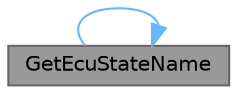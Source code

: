 digraph "GetEcuStateName"
{
 // LATEX_PDF_SIZE
  bgcolor="transparent";
  edge [fontname=Helvetica,fontsize=10,labelfontname=Helvetica,labelfontsize=10];
  node [fontname=Helvetica,fontsize=10,shape=box,height=0.2,width=0.4];
  rankdir="LR";
  Node1 [id="Node000001",label="GetEcuStateName",height=0.2,width=0.4,color="gray40", fillcolor="grey60", style="filled", fontcolor="black",tooltip="Gets the string representation of an ECU state."];
  Node1 -> Node1 [id="edge1_Node000001_Node000001",color="steelblue1",style="solid",tooltip=" "];
}
